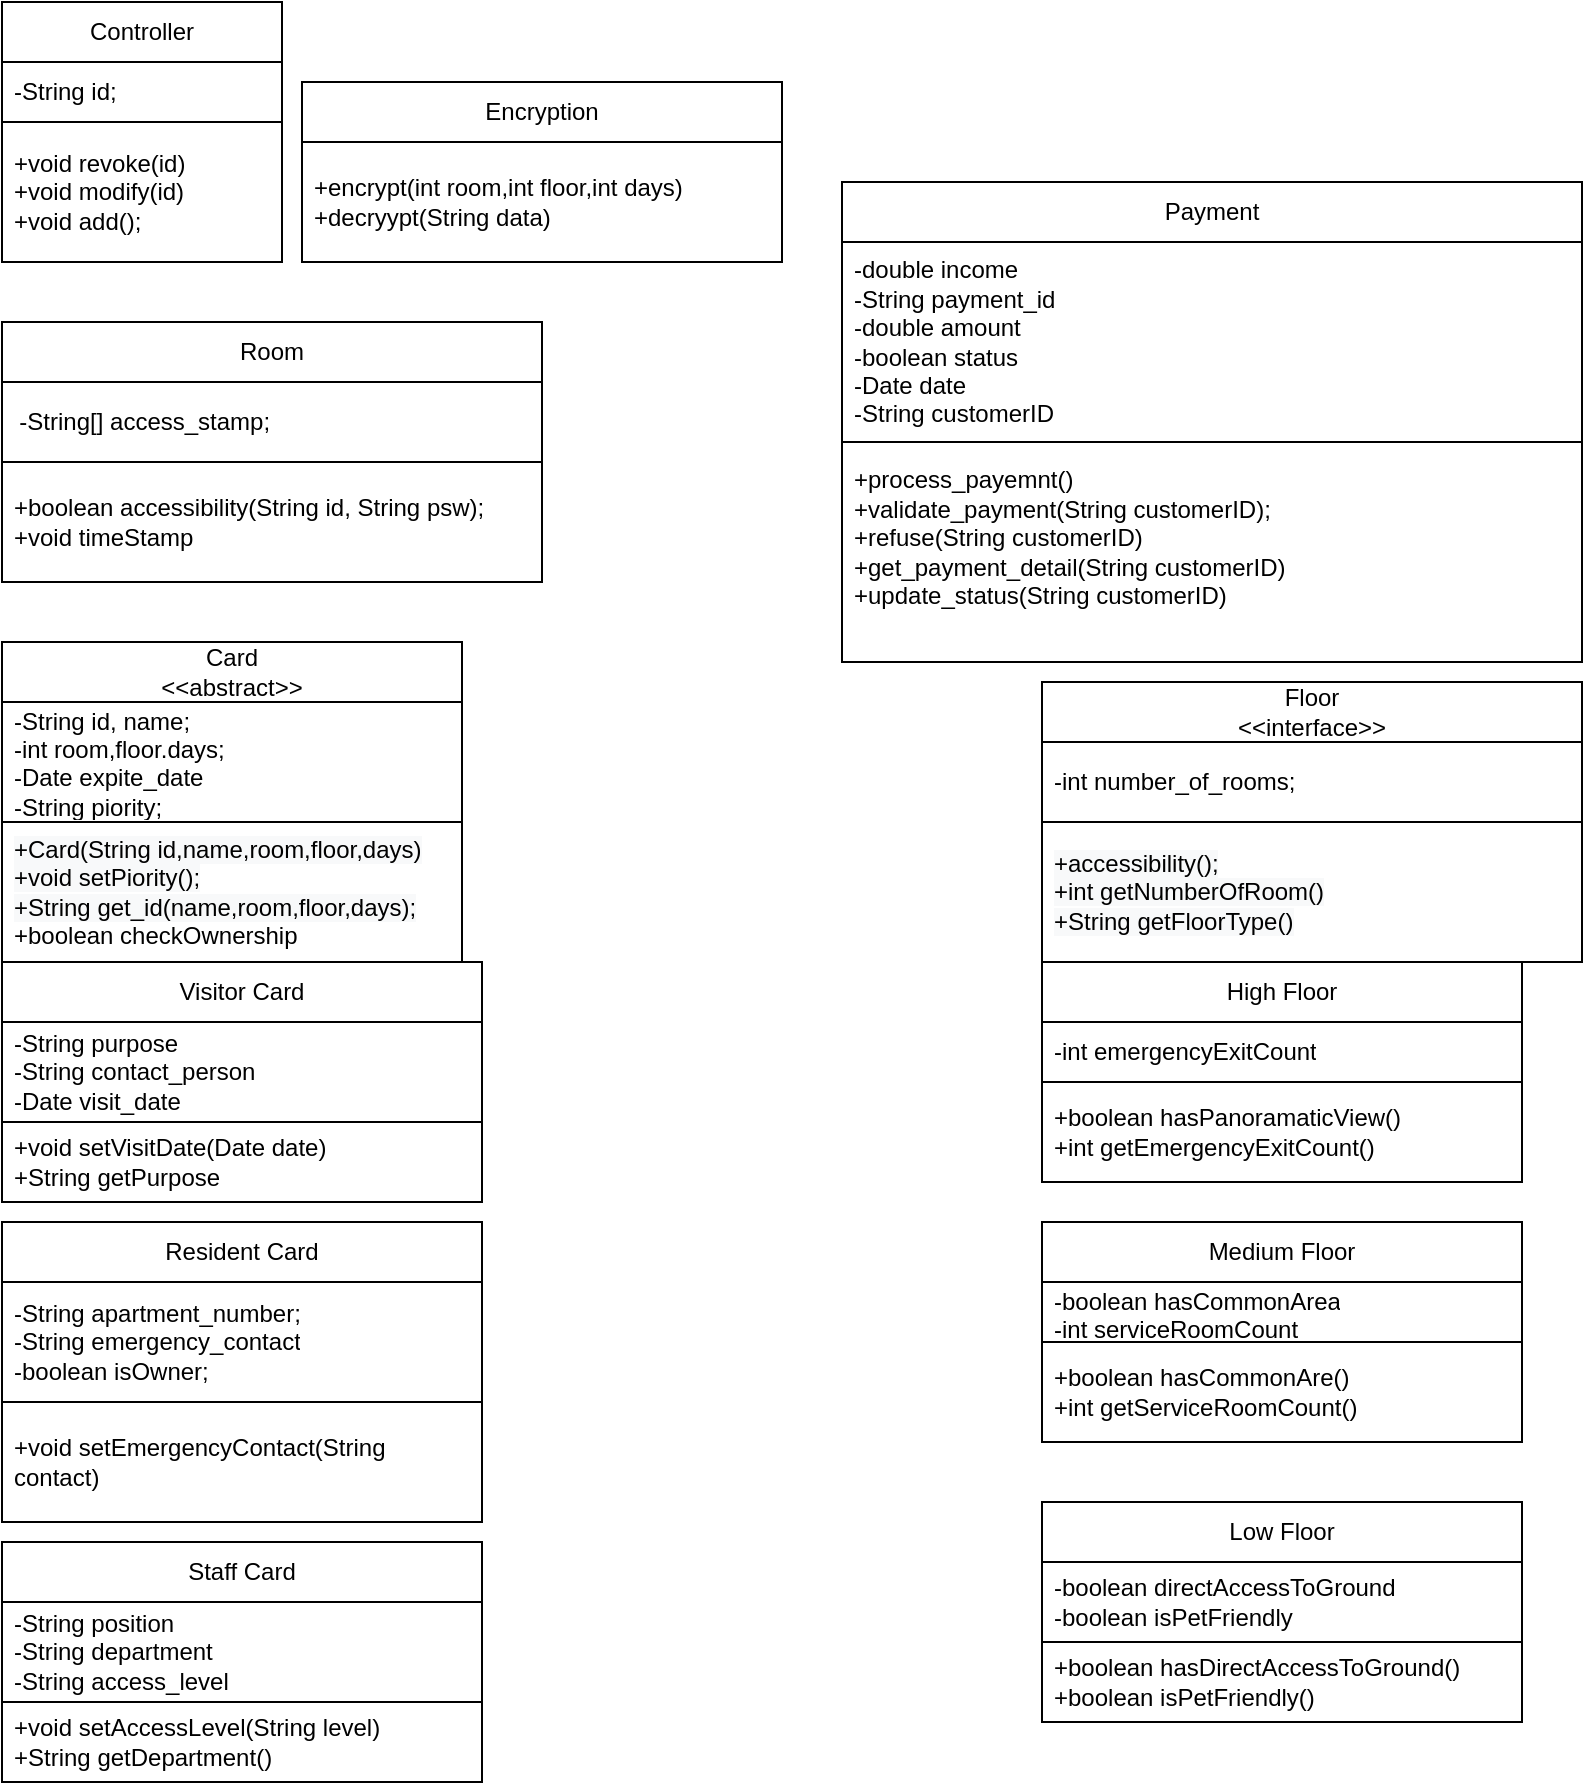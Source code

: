 <mxfile version="26.0.11" pages="2">
  <diagram name="Class Diagram" id="qlHlNt20jAi97m47eOz_">
    <mxGraphModel dx="1268" dy="548" grid="1" gridSize="10" guides="1" tooltips="1" connect="1" arrows="1" fold="1" page="1" pageScale="1" pageWidth="827" pageHeight="1169" math="0" shadow="0">
      <root>
        <mxCell id="0" />
        <mxCell id="1" parent="0" />
        <mxCell id="y-SvWCfo5q85lOwizFng-1" value="Controller" style="swimlane;fontStyle=0;childLayout=stackLayout;horizontal=1;startSize=30;horizontalStack=0;resizeParent=1;resizeParentMax=0;resizeLast=0;collapsible=1;marginBottom=0;whiteSpace=wrap;html=1;" parent="1" vertex="1">
          <mxGeometry x="10" y="90" width="140" height="130" as="geometry" />
        </mxCell>
        <mxCell id="y-SvWCfo5q85lOwizFng-2" value="-String id;" style="text;strokeColor=default;fillColor=none;align=left;verticalAlign=middle;spacingLeft=4;spacingRight=4;overflow=hidden;points=[[0,0.5],[1,0.5]];portConstraint=eastwest;rotatable=0;whiteSpace=wrap;html=1;" parent="y-SvWCfo5q85lOwizFng-1" vertex="1">
          <mxGeometry y="30" width="140" height="30" as="geometry" />
        </mxCell>
        <mxCell id="y-SvWCfo5q85lOwizFng-3" value="+void revoke(id)&lt;div&gt;+void modify(id)&lt;/div&gt;&lt;div&gt;+void add();&lt;/div&gt;" style="text;strokeColor=none;fillColor=none;align=left;verticalAlign=middle;spacingLeft=4;spacingRight=4;overflow=hidden;points=[[0,0.5],[1,0.5]];portConstraint=eastwest;rotatable=0;whiteSpace=wrap;html=1;" parent="y-SvWCfo5q85lOwizFng-1" vertex="1">
          <mxGeometry y="60" width="140" height="70" as="geometry" />
        </mxCell>
        <mxCell id="y-SvWCfo5q85lOwizFng-5" value="Card&lt;div&gt;&amp;lt;&amp;lt;abstract&amp;gt;&amp;gt;&lt;/div&gt;" style="swimlane;fontStyle=0;childLayout=stackLayout;horizontal=1;startSize=30;horizontalStack=0;resizeParent=1;resizeParentMax=0;resizeLast=0;collapsible=1;marginBottom=0;whiteSpace=wrap;html=1;" parent="1" vertex="1">
          <mxGeometry x="10" y="410" width="230" height="160" as="geometry" />
        </mxCell>
        <mxCell id="y-SvWCfo5q85lOwizFng-6" value="-String id,&lt;span style=&quot;background-color: transparent; color: light-dark(rgb(0, 0, 0), rgb(255, 255, 255));&quot;&gt;&amp;nbsp;name;&lt;/span&gt;&lt;div&gt;&lt;span style=&quot;background-color: transparent; color: light-dark(rgb(0, 0, 0), rgb(255, 255, 255));&quot;&gt;-int room,floor.days;&lt;/span&gt;&lt;/div&gt;&lt;div&gt;-Date expite_date&lt;/div&gt;&lt;div&gt;-String piority;&lt;/div&gt;" style="text;strokeColor=default;fillColor=none;align=left;verticalAlign=middle;spacingLeft=4;spacingRight=4;overflow=hidden;points=[[0,0.5],[1,0.5]];portConstraint=eastwest;rotatable=0;whiteSpace=wrap;html=1;" parent="y-SvWCfo5q85lOwizFng-5" vertex="1">
          <mxGeometry y="30" width="230" height="60" as="geometry" />
        </mxCell>
        <mxCell id="y-SvWCfo5q85lOwizFng-7" value="&lt;span style=&quot;font-family: Helvetica, &amp;quot;VP Default&amp;quot;; text-wrap-mode: nowrap; background-color: rgb(248, 249, 250);&quot;&gt;+Card(String id,name,room,floor,days)&lt;/span&gt;&lt;div&gt;&lt;span style=&quot;font-family: Helvetica, &amp;quot;VP Default&amp;quot;; text-wrap-mode: nowrap; background-color: rgb(248, 249, 250);&quot;&gt;+void setPiority();&lt;/span&gt;&lt;/div&gt;&lt;div&gt;&lt;span style=&quot;font-family: Helvetica, &amp;quot;VP Default&amp;quot;; text-wrap-mode: nowrap; background-color: rgb(248, 249, 250);&quot;&gt;+String get_id(name,room,floor,days);&lt;/span&gt;&lt;/div&gt;&lt;div&gt;+boolean checkOwnership&lt;/div&gt;" style="text;strokeColor=none;fillColor=none;align=left;verticalAlign=middle;spacingLeft=4;spacingRight=4;overflow=hidden;points=[[0,0.5],[1,0.5]];portConstraint=eastwest;rotatable=0;whiteSpace=wrap;html=1;" parent="y-SvWCfo5q85lOwizFng-5" vertex="1">
          <mxGeometry y="90" width="230" height="70" as="geometry" />
        </mxCell>
        <mxCell id="y-SvWCfo5q85lOwizFng-8" value="Room" style="swimlane;fontStyle=0;childLayout=stackLayout;horizontal=1;startSize=30;horizontalStack=0;resizeParent=1;resizeParentMax=0;resizeLast=0;collapsible=1;marginBottom=0;whiteSpace=wrap;html=1;" parent="1" vertex="1">
          <mxGeometry x="10" y="250" width="270" height="130" as="geometry" />
        </mxCell>
        <mxCell id="tZlIAjcOYNDqhvPwYanH-1" value="&amp;nbsp; -String[] access_stamp;" style="rounded=0;whiteSpace=wrap;html=1;align=left;" vertex="1" parent="y-SvWCfo5q85lOwizFng-8">
          <mxGeometry y="30" width="270" height="40" as="geometry" />
        </mxCell>
        <mxCell id="y-SvWCfo5q85lOwizFng-9" value="+boolean accessibility(String id, String psw);&lt;div&gt;+void timeStamp&lt;/div&gt;" style="text;strokeColor=default;fillColor=none;align=left;verticalAlign=middle;spacingLeft=4;spacingRight=4;overflow=hidden;points=[[0,0.5],[1,0.5]];portConstraint=eastwest;rotatable=0;whiteSpace=wrap;html=1;" parent="y-SvWCfo5q85lOwizFng-8" vertex="1">
          <mxGeometry y="70" width="270" height="60" as="geometry" />
        </mxCell>
        <mxCell id="y-SvWCfo5q85lOwizFng-11" value="&lt;div&gt;Floor&lt;/div&gt;&lt;div&gt;&amp;lt;&amp;lt;interface&amp;gt;&amp;gt;&lt;/div&gt;" style="swimlane;fontStyle=0;childLayout=stackLayout;horizontal=1;startSize=30;horizontalStack=0;resizeParent=1;resizeParentMax=0;resizeLast=0;collapsible=1;marginBottom=0;whiteSpace=wrap;html=1;" parent="1" vertex="1">
          <mxGeometry x="530" y="430" width="270" height="140" as="geometry" />
        </mxCell>
        <mxCell id="y-SvWCfo5q85lOwizFng-12" value="-int number_of_rooms;" style="text;strokeColor=default;fillColor=none;align=left;verticalAlign=middle;spacingLeft=4;spacingRight=4;overflow=hidden;points=[[0,0.5],[1,0.5]];portConstraint=eastwest;rotatable=0;whiteSpace=wrap;html=1;" parent="y-SvWCfo5q85lOwizFng-11" vertex="1">
          <mxGeometry y="30" width="270" height="40" as="geometry" />
        </mxCell>
        <mxCell id="y-SvWCfo5q85lOwizFng-13" value="&lt;span style=&quot;font-family: Helvetica, &amp;quot;VP Default&amp;quot;; text-wrap-mode: nowrap; background-color: rgb(248, 249, 250);&quot;&gt;+accessibility();&lt;/span&gt;&lt;div&gt;&lt;span style=&quot;font-family: Helvetica, &amp;quot;VP Default&amp;quot;; text-wrap-mode: nowrap; background-color: rgb(248, 249, 250);&quot;&gt;+int getNumberOfRoom()&lt;/span&gt;&lt;/div&gt;&lt;div&gt;&lt;span style=&quot;font-family: Helvetica, &amp;quot;VP Default&amp;quot;; text-wrap-mode: nowrap; background-color: rgb(248, 249, 250);&quot;&gt;+String getFloorType()&lt;/span&gt;&lt;/div&gt;" style="text;strokeColor=none;fillColor=none;align=left;verticalAlign=middle;spacingLeft=4;spacingRight=4;overflow=hidden;points=[[0,0.5],[1,0.5]];portConstraint=eastwest;rotatable=0;whiteSpace=wrap;html=1;" parent="y-SvWCfo5q85lOwizFng-11" vertex="1">
          <mxGeometry y="70" width="270" height="70" as="geometry" />
        </mxCell>
        <mxCell id="RcCSG31y4jdmKqtV_dJ5-1" value="Encryption" style="swimlane;fontStyle=0;childLayout=stackLayout;horizontal=1;startSize=30;horizontalStack=0;resizeParent=1;resizeParentMax=0;resizeLast=0;collapsible=1;marginBottom=0;whiteSpace=wrap;html=1;" parent="1" vertex="1">
          <mxGeometry x="160" y="130" width="240" height="90" as="geometry" />
        </mxCell>
        <mxCell id="RcCSG31y4jdmKqtV_dJ5-2" value="+encrypt(int room,int floor,int days)&lt;div&gt;+decryypt(String data)&lt;/div&gt;" style="text;strokeColor=default;fillColor=none;align=left;verticalAlign=middle;spacingLeft=4;spacingRight=4;overflow=hidden;points=[[0,0.5],[1,0.5]];portConstraint=eastwest;rotatable=0;whiteSpace=wrap;html=1;" parent="RcCSG31y4jdmKqtV_dJ5-1" vertex="1">
          <mxGeometry y="30" width="240" height="60" as="geometry" />
        </mxCell>
        <mxCell id="PWi2DXcLwxLqQovD3UQW-1" value="Payment" style="swimlane;fontStyle=0;childLayout=stackLayout;horizontal=1;startSize=30;horizontalStack=0;resizeParent=1;resizeParentMax=0;resizeLast=0;collapsible=1;marginBottom=0;whiteSpace=wrap;html=1;" parent="1" vertex="1">
          <mxGeometry x="430" y="180" width="370" height="240" as="geometry" />
        </mxCell>
        <mxCell id="PWi2DXcLwxLqQovD3UQW-2" value="-double income&lt;div&gt;-String payment_id&lt;/div&gt;&lt;div&gt;-double amount&lt;/div&gt;&lt;div&gt;-boolean status&lt;/div&gt;&lt;div&gt;-Date date&lt;/div&gt;&lt;div&gt;-String customerID&lt;/div&gt;" style="text;strokeColor=none;fillColor=none;align=left;verticalAlign=middle;spacingLeft=4;spacingRight=4;overflow=hidden;points=[[0,0.5],[1,0.5]];portConstraint=eastwest;rotatable=0;whiteSpace=wrap;html=1;" parent="PWi2DXcLwxLqQovD3UQW-1" vertex="1">
          <mxGeometry y="30" width="370" height="100" as="geometry" />
        </mxCell>
        <mxCell id="PWi2DXcLwxLqQovD3UQW-3" value="&lt;div&gt;+process_payemnt()&lt;/div&gt;&lt;div&gt;+validate_payment(String customerID);&lt;/div&gt;&lt;div&gt;+refuse(String customerID)&lt;/div&gt;&lt;div&gt;+get_payment_detail(String customerID)&lt;/div&gt;&lt;div&gt;+update_status(String customerID)&lt;/div&gt;&lt;div&gt;&lt;div&gt;&lt;br&gt;&lt;/div&gt;&lt;/div&gt;" style="text;strokeColor=#000000;fillColor=none;align=left;verticalAlign=middle;spacingLeft=4;spacingRight=4;overflow=hidden;points=[[0,0.5],[1,0.5]];portConstraint=eastwest;rotatable=0;whiteSpace=wrap;html=1;" parent="PWi2DXcLwxLqQovD3UQW-1" vertex="1">
          <mxGeometry y="130" width="370" height="110" as="geometry" />
        </mxCell>
        <mxCell id="2xHM3Do_ysHgiprt3n6D-1" value="Visitor Card" style="swimlane;fontStyle=0;childLayout=stackLayout;horizontal=1;startSize=30;horizontalStack=0;resizeParent=1;resizeParentMax=0;resizeLast=0;collapsible=1;marginBottom=0;whiteSpace=wrap;html=1;" parent="1" vertex="1">
          <mxGeometry x="10" y="570" width="240" height="120" as="geometry" />
        </mxCell>
        <mxCell id="2xHM3Do_ysHgiprt3n6D-2" value="-String purpose&lt;div&gt;-String contact_person&lt;/div&gt;&lt;div&gt;-Date visit_date&lt;/div&gt;" style="text;strokeColor=#000000;fillColor=none;align=left;verticalAlign=middle;spacingLeft=4;spacingRight=4;overflow=hidden;points=[[0,0.5],[1,0.5]];portConstraint=eastwest;rotatable=0;whiteSpace=wrap;html=1;" parent="2xHM3Do_ysHgiprt3n6D-1" vertex="1">
          <mxGeometry y="30" width="240" height="50" as="geometry" />
        </mxCell>
        <mxCell id="2xHM3Do_ysHgiprt3n6D-3" value="+void setVisitDate(Date date)&lt;div&gt;+String getPurpose&lt;/div&gt;" style="text;strokeColor=none;fillColor=none;align=left;verticalAlign=middle;spacingLeft=4;spacingRight=4;overflow=hidden;points=[[0,0.5],[1,0.5]];portConstraint=eastwest;rotatable=0;whiteSpace=wrap;html=1;" parent="2xHM3Do_ysHgiprt3n6D-1" vertex="1">
          <mxGeometry y="80" width="240" height="40" as="geometry" />
        </mxCell>
        <mxCell id="2xHM3Do_ysHgiprt3n6D-5" value="Resident Card" style="swimlane;fontStyle=0;childLayout=stackLayout;horizontal=1;startSize=30;horizontalStack=0;resizeParent=1;resizeParentMax=0;resizeLast=0;collapsible=1;marginBottom=0;whiteSpace=wrap;html=1;" parent="1" vertex="1">
          <mxGeometry x="10" y="700" width="240" height="150" as="geometry" />
        </mxCell>
        <mxCell id="2xHM3Do_ysHgiprt3n6D-6" value="-String apartment_number;&lt;div&gt;-String emergency_contact&lt;/div&gt;&lt;div&gt;-boolean isOwner;&lt;/div&gt;" style="text;strokeColor=#000000;fillColor=none;align=left;verticalAlign=middle;spacingLeft=4;spacingRight=4;overflow=hidden;points=[[0,0.5],[1,0.5]];portConstraint=eastwest;rotatable=0;whiteSpace=wrap;html=1;" parent="2xHM3Do_ysHgiprt3n6D-5" vertex="1">
          <mxGeometry y="30" width="240" height="60" as="geometry" />
        </mxCell>
        <mxCell id="2xHM3Do_ysHgiprt3n6D-7" value="+void setEmergencyContact(String contact)" style="text;strokeColor=none;fillColor=none;align=left;verticalAlign=middle;spacingLeft=4;spacingRight=4;overflow=hidden;points=[[0,0.5],[1,0.5]];portConstraint=eastwest;rotatable=0;whiteSpace=wrap;html=1;" parent="2xHM3Do_ysHgiprt3n6D-5" vertex="1">
          <mxGeometry y="90" width="240" height="60" as="geometry" />
        </mxCell>
        <mxCell id="2xHM3Do_ysHgiprt3n6D-9" value="Staff Card" style="swimlane;fontStyle=0;childLayout=stackLayout;horizontal=1;startSize=30;horizontalStack=0;resizeParent=1;resizeParentMax=0;resizeLast=0;collapsible=1;marginBottom=0;whiteSpace=wrap;html=1;" parent="1" vertex="1">
          <mxGeometry x="10" y="860" width="240" height="120" as="geometry" />
        </mxCell>
        <mxCell id="2xHM3Do_ysHgiprt3n6D-10" value="-String position&lt;div&gt;-String department&lt;/div&gt;&lt;div&gt;-String access_level&lt;/div&gt;" style="text;strokeColor=#000000;fillColor=none;align=left;verticalAlign=middle;spacingLeft=4;spacingRight=4;overflow=hidden;points=[[0,0.5],[1,0.5]];portConstraint=eastwest;rotatable=0;whiteSpace=wrap;html=1;" parent="2xHM3Do_ysHgiprt3n6D-9" vertex="1">
          <mxGeometry y="30" width="240" height="50" as="geometry" />
        </mxCell>
        <mxCell id="2xHM3Do_ysHgiprt3n6D-11" value="+void setAccessLevel(String level)&lt;div&gt;+String getDepartment()&lt;/div&gt;" style="text;strokeColor=none;fillColor=none;align=left;verticalAlign=middle;spacingLeft=4;spacingRight=4;overflow=hidden;points=[[0,0.5],[1,0.5]];portConstraint=eastwest;rotatable=0;whiteSpace=wrap;html=1;" parent="2xHM3Do_ysHgiprt3n6D-9" vertex="1">
          <mxGeometry y="80" width="240" height="40" as="geometry" />
        </mxCell>
        <mxCell id="2xHM3Do_ysHgiprt3n6D-13" value="High Floor" style="swimlane;fontStyle=0;childLayout=stackLayout;horizontal=1;startSize=30;horizontalStack=0;resizeParent=1;resizeParentMax=0;resizeLast=0;collapsible=1;marginBottom=0;whiteSpace=wrap;html=1;" parent="1" vertex="1">
          <mxGeometry x="530" y="570" width="240" height="110" as="geometry" />
        </mxCell>
        <mxCell id="2xHM3Do_ysHgiprt3n6D-14" value="-int emergencyExitCount" style="text;strokeColor=#000000;fillColor=none;align=left;verticalAlign=middle;spacingLeft=4;spacingRight=4;overflow=hidden;points=[[0,0.5],[1,0.5]];portConstraint=eastwest;rotatable=0;whiteSpace=wrap;html=1;" parent="2xHM3Do_ysHgiprt3n6D-13" vertex="1">
          <mxGeometry y="30" width="240" height="30" as="geometry" />
        </mxCell>
        <mxCell id="2xHM3Do_ysHgiprt3n6D-15" value="+boolean hasPanoramaticView()&lt;div&gt;+int getEmergencyExitCount()&lt;/div&gt;" style="text;strokeColor=none;fillColor=none;align=left;verticalAlign=middle;spacingLeft=4;spacingRight=4;overflow=hidden;points=[[0,0.5],[1,0.5]];portConstraint=eastwest;rotatable=0;whiteSpace=wrap;html=1;" parent="2xHM3Do_ysHgiprt3n6D-13" vertex="1">
          <mxGeometry y="60" width="240" height="50" as="geometry" />
        </mxCell>
        <mxCell id="2xHM3Do_ysHgiprt3n6D-17" value="Medium Floor" style="swimlane;fontStyle=0;childLayout=stackLayout;horizontal=1;startSize=30;horizontalStack=0;resizeParent=1;resizeParentMax=0;resizeLast=0;collapsible=1;marginBottom=0;whiteSpace=wrap;html=1;" parent="1" vertex="1">
          <mxGeometry x="530" y="700" width="240" height="110" as="geometry" />
        </mxCell>
        <mxCell id="2xHM3Do_ysHgiprt3n6D-18" value="-boolean hasCommonArea&lt;div&gt;-int serviceRoomCount&lt;/div&gt;" style="text;strokeColor=#000000;fillColor=none;align=left;verticalAlign=middle;spacingLeft=4;spacingRight=4;overflow=hidden;points=[[0,0.5],[1,0.5]];portConstraint=eastwest;rotatable=0;whiteSpace=wrap;html=1;" parent="2xHM3Do_ysHgiprt3n6D-17" vertex="1">
          <mxGeometry y="30" width="240" height="30" as="geometry" />
        </mxCell>
        <mxCell id="2xHM3Do_ysHgiprt3n6D-19" value="+boolean hasCommonAre()&lt;div&gt;+int getServiceRoomCount()&lt;/div&gt;" style="text;strokeColor=none;fillColor=none;align=left;verticalAlign=middle;spacingLeft=4;spacingRight=4;overflow=hidden;points=[[0,0.5],[1,0.5]];portConstraint=eastwest;rotatable=0;whiteSpace=wrap;html=1;" parent="2xHM3Do_ysHgiprt3n6D-17" vertex="1">
          <mxGeometry y="60" width="240" height="50" as="geometry" />
        </mxCell>
        <mxCell id="2xHM3Do_ysHgiprt3n6D-21" value="Low Floor" style="swimlane;fontStyle=0;childLayout=stackLayout;horizontal=1;startSize=30;horizontalStack=0;resizeParent=1;resizeParentMax=0;resizeLast=0;collapsible=1;marginBottom=0;whiteSpace=wrap;html=1;" parent="1" vertex="1">
          <mxGeometry x="530" y="840" width="240" height="110" as="geometry" />
        </mxCell>
        <mxCell id="2xHM3Do_ysHgiprt3n6D-22" value="-boolean directAccessToGround&lt;div&gt;-boolean isPetFriendly&lt;/div&gt;" style="text;strokeColor=#000000;fillColor=none;align=left;verticalAlign=middle;spacingLeft=4;spacingRight=4;overflow=hidden;points=[[0,0.5],[1,0.5]];portConstraint=eastwest;rotatable=0;whiteSpace=wrap;html=1;" parent="2xHM3Do_ysHgiprt3n6D-21" vertex="1">
          <mxGeometry y="30" width="240" height="40" as="geometry" />
        </mxCell>
        <mxCell id="2xHM3Do_ysHgiprt3n6D-23" value="+boolean hasDirectAccessToGround()&lt;div&gt;+boolean isPetFriendly()&lt;/div&gt;" style="text;strokeColor=none;fillColor=none;align=left;verticalAlign=middle;spacingLeft=4;spacingRight=4;overflow=hidden;points=[[0,0.5],[1,0.5]];portConstraint=eastwest;rotatable=0;whiteSpace=wrap;html=1;" parent="2xHM3Do_ysHgiprt3n6D-21" vertex="1">
          <mxGeometry y="70" width="240" height="40" as="geometry" />
        </mxCell>
      </root>
    </mxGraphModel>
  </diagram>
  <diagram id="lfJiYg0M11JxcyN0ooip" name="Floor Design">
    <mxGraphModel dx="1602" dy="1862" grid="1" gridSize="10" guides="1" tooltips="1" connect="1" arrows="1" fold="1" page="1" pageScale="1" pageWidth="827" pageHeight="1169" math="0" shadow="0">
      <root>
        <mxCell id="0" />
        <mxCell id="1" parent="0" />
        <mxCell id="mFvGlVtoTpP8wasY9F8A-60" value="" style="rounded=0;whiteSpace=wrap;html=1;" vertex="1" parent="1">
          <mxGeometry x="39" y="-20" width="750" height="550" as="geometry" />
        </mxCell>
        <mxCell id="mFvGlVtoTpP8wasY9F8A-96" value="" style="rounded=0;whiteSpace=wrap;html=1;" vertex="1" parent="1">
          <mxGeometry x="45" y="30" width="485" height="490" as="geometry" />
        </mxCell>
        <mxCell id="uWIFXWLxCq9EKp6TS9mN-58" value="" style="group" vertex="1" connectable="0" parent="1">
          <mxGeometry x="39" y="-1160" width="750" height="550" as="geometry" />
        </mxCell>
        <mxCell id="uWIFXWLxCq9EKp6TS9mN-57" value="" style="rounded=0;whiteSpace=wrap;html=1;" vertex="1" parent="uWIFXWLxCq9EKp6TS9mN-58">
          <mxGeometry width="750" height="550" as="geometry" />
        </mxCell>
        <mxCell id="uWIFXWLxCq9EKp6TS9mN-53" value="" style="group" vertex="1" connectable="0" parent="uWIFXWLxCq9EKp6TS9mN-58">
          <mxGeometry x="100" y="50" width="610" height="480" as="geometry" />
        </mxCell>
        <mxCell id="uWIFXWLxCq9EKp6TS9mN-3" value="Common Area&lt;div&gt;-Pet friendly&lt;/div&gt;" style="whiteSpace=wrap;html=1;aspect=fixed;fillColor=light-dark(#B3B3B3,var(--ge-dark-color, #121212));" vertex="1" parent="uWIFXWLxCq9EKp6TS9mN-53">
          <mxGeometry x="410" y="130" width="200" height="200" as="geometry" />
        </mxCell>
        <mxCell id="uWIFXWLxCq9EKp6TS9mN-21" value="" style="group" vertex="1" connectable="0" parent="uWIFXWLxCq9EKp6TS9mN-53">
          <mxGeometry x="160" y="410" width="450" height="70" as="geometry" />
        </mxCell>
        <mxCell id="uWIFXWLxCq9EKp6TS9mN-29" value="" style="rounded=0;whiteSpace=wrap;html=1;" vertex="1" parent="uWIFXWLxCq9EKp6TS9mN-21">
          <mxGeometry x="-30" y="-40" width="480" height="110" as="geometry" />
        </mxCell>
        <mxCell id="uWIFXWLxCq9EKp6TS9mN-14" value="ROOM" style="whiteSpace=wrap;html=1;aspect=fixed;" vertex="1" parent="uWIFXWLxCq9EKp6TS9mN-21">
          <mxGeometry x="30" width="70" height="70" as="geometry" />
        </mxCell>
        <mxCell id="uWIFXWLxCq9EKp6TS9mN-15" value="ROOM" style="whiteSpace=wrap;html=1;aspect=fixed;" vertex="1" parent="uWIFXWLxCq9EKp6TS9mN-21">
          <mxGeometry x="100" width="70" height="70" as="geometry" />
        </mxCell>
        <mxCell id="uWIFXWLxCq9EKp6TS9mN-16" value="ROOM" style="whiteSpace=wrap;html=1;aspect=fixed;" vertex="1" parent="uWIFXWLxCq9EKp6TS9mN-21">
          <mxGeometry x="170" width="70" height="70" as="geometry" />
        </mxCell>
        <mxCell id="uWIFXWLxCq9EKp6TS9mN-17" value="ROOM" style="whiteSpace=wrap;html=1;aspect=fixed;" vertex="1" parent="uWIFXWLxCq9EKp6TS9mN-21">
          <mxGeometry x="240" width="70" height="70" as="geometry" />
        </mxCell>
        <mxCell id="uWIFXWLxCq9EKp6TS9mN-18" value="ROOM" style="whiteSpace=wrap;html=1;aspect=fixed;" vertex="1" parent="uWIFXWLxCq9EKp6TS9mN-21">
          <mxGeometry x="310" width="70" height="70" as="geometry" />
        </mxCell>
        <mxCell id="uWIFXWLxCq9EKp6TS9mN-19" value="ROOM" style="whiteSpace=wrap;html=1;aspect=fixed;" vertex="1" parent="uWIFXWLxCq9EKp6TS9mN-21">
          <mxGeometry x="380" width="70" height="70" as="geometry" />
        </mxCell>
        <mxCell id="uWIFXWLxCq9EKp6TS9mN-30" value="DOOR" style="rounded=0;whiteSpace=wrap;html=1;" vertex="1" parent="uWIFXWLxCq9EKp6TS9mN-53">
          <mxGeometry x="130" y="360" width="70" height="10" as="geometry" />
        </mxCell>
        <mxCell id="uWIFXWLxCq9EKp6TS9mN-40" value="" style="group" vertex="1" connectable="0" parent="uWIFXWLxCq9EKp6TS9mN-53">
          <mxGeometry x="130" width="480" height="110" as="geometry" />
        </mxCell>
        <mxCell id="uWIFXWLxCq9EKp6TS9mN-32" value="" style="rounded=0;whiteSpace=wrap;html=1;" vertex="1" parent="uWIFXWLxCq9EKp6TS9mN-40">
          <mxGeometry width="480" height="110" as="geometry" />
        </mxCell>
        <mxCell id="uWIFXWLxCq9EKp6TS9mN-31" value="" style="group" vertex="1" connectable="0" parent="uWIFXWLxCq9EKp6TS9mN-40">
          <mxGeometry x="30" width="450" height="70" as="geometry" />
        </mxCell>
        <mxCell id="uWIFXWLxCq9EKp6TS9mN-33" value="ROOM" style="whiteSpace=wrap;html=1;aspect=fixed;" vertex="1" parent="uWIFXWLxCq9EKp6TS9mN-31">
          <mxGeometry x="30" width="70" height="70" as="geometry" />
        </mxCell>
        <mxCell id="uWIFXWLxCq9EKp6TS9mN-34" value="ROOM" style="whiteSpace=wrap;html=1;aspect=fixed;" vertex="1" parent="uWIFXWLxCq9EKp6TS9mN-31">
          <mxGeometry x="100" width="70" height="70" as="geometry" />
        </mxCell>
        <mxCell id="uWIFXWLxCq9EKp6TS9mN-35" value="ROOM" style="whiteSpace=wrap;html=1;aspect=fixed;" vertex="1" parent="uWIFXWLxCq9EKp6TS9mN-31">
          <mxGeometry x="170" width="70" height="70" as="geometry" />
        </mxCell>
        <mxCell id="uWIFXWLxCq9EKp6TS9mN-36" value="ROOM" style="whiteSpace=wrap;html=1;aspect=fixed;" vertex="1" parent="uWIFXWLxCq9EKp6TS9mN-31">
          <mxGeometry x="240" width="70" height="70" as="geometry" />
        </mxCell>
        <mxCell id="uWIFXWLxCq9EKp6TS9mN-37" value="ROOM" style="whiteSpace=wrap;html=1;aspect=fixed;" vertex="1" parent="uWIFXWLxCq9EKp6TS9mN-31">
          <mxGeometry x="310" width="70" height="70" as="geometry" />
        </mxCell>
        <mxCell id="uWIFXWLxCq9EKp6TS9mN-38" value="ROOM" style="whiteSpace=wrap;html=1;aspect=fixed;" vertex="1" parent="uWIFXWLxCq9EKp6TS9mN-31">
          <mxGeometry x="380" width="70" height="70" as="geometry" />
        </mxCell>
        <mxCell id="uWIFXWLxCq9EKp6TS9mN-50" value="DOOR" style="rounded=0;whiteSpace=wrap;html=1;" vertex="1" parent="uWIFXWLxCq9EKp6TS9mN-53">
          <mxGeometry x="130" y="110" width="70" height="10" as="geometry" />
        </mxCell>
        <mxCell id="uWIFXWLxCq9EKp6TS9mN-54" value="LOW FLOOR" style="text;html=1;align=center;verticalAlign=middle;whiteSpace=wrap;rounded=0;" vertex="1" parent="uWIFXWLxCq9EKp6TS9mN-58">
          <mxGeometry x="240" width="226" height="30" as="geometry" />
        </mxCell>
        <mxCell id="uWIFXWLxCq9EKp6TS9mN-51" value="Elevator" style="whiteSpace=wrap;html=1;aspect=fixed;fillColor=light-dark(#B3B3B3,var(--ge-dark-color, #121212));" vertex="1" parent="uWIFXWLxCq9EKp6TS9mN-58">
          <mxGeometry x="121" y="50" width="110" height="110" as="geometry" />
        </mxCell>
        <mxCell id="uWIFXWLxCq9EKp6TS9mN-52" value="Stair" style="whiteSpace=wrap;html=1;aspect=fixed;fillColor=light-dark(#B3B3B3,var(--ge-dark-color, #121212));" vertex="1" parent="uWIFXWLxCq9EKp6TS9mN-58">
          <mxGeometry x="11" y="50" width="110" height="110" as="geometry" />
        </mxCell>
        <mxCell id="mFvGlVtoTpP8wasY9F8A-58" value="" style="group" vertex="1" connectable="0" parent="1">
          <mxGeometry x="39" y="-590" width="750" height="550" as="geometry" />
        </mxCell>
        <mxCell id="mFvGlVtoTpP8wasY9F8A-2" value="" style="rounded=0;whiteSpace=wrap;html=1;" vertex="1" parent="mFvGlVtoTpP8wasY9F8A-58">
          <mxGeometry width="750" height="550" as="geometry" />
        </mxCell>
        <mxCell id="mFvGlVtoTpP8wasY9F8A-24" value="MEDIUM FLOOR" style="text;html=1;align=center;verticalAlign=middle;whiteSpace=wrap;rounded=0;" vertex="1" parent="mFvGlVtoTpP8wasY9F8A-58">
          <mxGeometry x="240" width="226" height="30" as="geometry" />
        </mxCell>
        <mxCell id="mFvGlVtoTpP8wasY9F8A-25" value="Elevator" style="whiteSpace=wrap;html=1;aspect=fixed;fillColor=light-dark(#B3B3B3,var(--ge-dark-color, #121212));" vertex="1" parent="mFvGlVtoTpP8wasY9F8A-58">
          <mxGeometry x="121" y="50" width="110" height="110" as="geometry" />
        </mxCell>
        <mxCell id="mFvGlVtoTpP8wasY9F8A-26" value="Stair" style="whiteSpace=wrap;html=1;aspect=fixed;fillColor=light-dark(#B3B3B3,var(--ge-dark-color, #121212));" vertex="1" parent="mFvGlVtoTpP8wasY9F8A-58">
          <mxGeometry x="11" y="50" width="110" height="110" as="geometry" />
        </mxCell>
        <mxCell id="mFvGlVtoTpP8wasY9F8A-41" value="ROOM" style="whiteSpace=wrap;html=1;aspect=fixed;" vertex="1" parent="mFvGlVtoTpP8wasY9F8A-58">
          <mxGeometry x="313" y="50" width="80" height="80" as="geometry" />
        </mxCell>
        <mxCell id="mFvGlVtoTpP8wasY9F8A-42" value="ROOM" style="whiteSpace=wrap;html=1;aspect=fixed;" vertex="1" parent="mFvGlVtoTpP8wasY9F8A-58">
          <mxGeometry x="393" y="50" width="80" height="80" as="geometry" />
        </mxCell>
        <mxCell id="mFvGlVtoTpP8wasY9F8A-43" value="ROOM" style="whiteSpace=wrap;html=1;aspect=fixed;" vertex="1" parent="mFvGlVtoTpP8wasY9F8A-58">
          <mxGeometry x="473" y="50" width="80" height="80" as="geometry" />
        </mxCell>
        <mxCell id="mFvGlVtoTpP8wasY9F8A-44" value="ROOM" style="whiteSpace=wrap;html=1;aspect=fixed;" vertex="1" parent="mFvGlVtoTpP8wasY9F8A-58">
          <mxGeometry x="553" y="50" width="80" height="80" as="geometry" />
        </mxCell>
        <mxCell id="mFvGlVtoTpP8wasY9F8A-45" value="ROOM" style="whiteSpace=wrap;html=1;aspect=fixed;" vertex="1" parent="mFvGlVtoTpP8wasY9F8A-58">
          <mxGeometry x="633" y="169.5" width="80" height="80" as="geometry" />
        </mxCell>
        <mxCell id="mFvGlVtoTpP8wasY9F8A-46" value="ROOM" style="whiteSpace=wrap;html=1;aspect=fixed;" vertex="1" parent="mFvGlVtoTpP8wasY9F8A-58">
          <mxGeometry x="633" y="249.5" width="80" height="80" as="geometry" />
        </mxCell>
        <mxCell id="mFvGlVtoTpP8wasY9F8A-47" value="ROOM" style="whiteSpace=wrap;html=1;aspect=fixed;" vertex="1" parent="mFvGlVtoTpP8wasY9F8A-58">
          <mxGeometry x="633" y="329.5" width="80" height="80" as="geometry" />
        </mxCell>
        <mxCell id="mFvGlVtoTpP8wasY9F8A-48" value="EMERGENCY" style="whiteSpace=wrap;html=1;aspect=fixed;fillColor=light-dark(#CC0000,var(--ge-dark-color, #121212));" vertex="1" parent="mFvGlVtoTpP8wasY9F8A-58">
          <mxGeometry x="633" y="409.5" width="80" height="80" as="geometry" />
        </mxCell>
        <mxCell id="mFvGlVtoTpP8wasY9F8A-49" value="COMMON AREA&lt;div&gt;-non-pet&lt;/div&gt;" style="rounded=0;whiteSpace=wrap;html=1;fillColor=light-dark(#B3B3B3,var(--ge-dark-color, #121212));" vertex="1" parent="mFvGlVtoTpP8wasY9F8A-58">
          <mxGeometry x="11" y="249.5" width="460" height="240.5" as="geometry" />
        </mxCell>
        <mxCell id="mFvGlVtoTpP8wasY9F8A-50" value="ROOM" style="whiteSpace=wrap;html=1;aspect=fixed;" vertex="1" parent="mFvGlVtoTpP8wasY9F8A-58">
          <mxGeometry x="313" y="169.5" width="80" height="80" as="geometry" />
        </mxCell>
        <mxCell id="mFvGlVtoTpP8wasY9F8A-51" value="ROOM" style="whiteSpace=wrap;html=1;aspect=fixed;" vertex="1" parent="mFvGlVtoTpP8wasY9F8A-58">
          <mxGeometry x="393" y="169.5" width="80" height="80" as="geometry" />
        </mxCell>
        <mxCell id="mFvGlVtoTpP8wasY9F8A-52" value="ROOM" style="whiteSpace=wrap;html=1;aspect=fixed;" vertex="1" parent="mFvGlVtoTpP8wasY9F8A-58">
          <mxGeometry x="473" y="169.5" width="80" height="80" as="geometry" />
        </mxCell>
        <mxCell id="mFvGlVtoTpP8wasY9F8A-53" value="ROOM" style="whiteSpace=wrap;html=1;aspect=fixed;" vertex="1" parent="mFvGlVtoTpP8wasY9F8A-58">
          <mxGeometry x="473" y="249.5" width="80" height="80" as="geometry" />
        </mxCell>
        <mxCell id="mFvGlVtoTpP8wasY9F8A-54" value="ROOM" style="whiteSpace=wrap;html=1;aspect=fixed;" vertex="1" parent="mFvGlVtoTpP8wasY9F8A-58">
          <mxGeometry x="473" y="329.5" width="80" height="80" as="geometry" />
        </mxCell>
        <mxCell id="mFvGlVtoTpP8wasY9F8A-55" value="ROOM" style="whiteSpace=wrap;html=1;aspect=fixed;" vertex="1" parent="mFvGlVtoTpP8wasY9F8A-58">
          <mxGeometry x="473" y="410" width="80" height="80" as="geometry" />
        </mxCell>
        <mxCell id="mFvGlVtoTpP8wasY9F8A-56" value="EMERGENCY" style="whiteSpace=wrap;html=1;aspect=fixed;fillColor=light-dark(#CC0000,var(--ge-dark-color, #121212));" vertex="1" parent="mFvGlVtoTpP8wasY9F8A-58">
          <mxGeometry x="633" y="50" width="80" height="80" as="geometry" />
        </mxCell>
        <mxCell id="mFvGlVtoTpP8wasY9F8A-61" value="HIGH FLOOR" style="text;html=1;align=center;verticalAlign=middle;whiteSpace=wrap;rounded=0;" vertex="1" parent="1">
          <mxGeometry x="279" y="-20" width="226" height="30" as="geometry" />
        </mxCell>
        <mxCell id="mFvGlVtoTpP8wasY9F8A-62" value="Elevator" style="whiteSpace=wrap;html=1;aspect=fixed;fillColor=light-dark(#B3B3B3,var(--ge-dark-color, #121212));" vertex="1" parent="1">
          <mxGeometry x="160" y="30" width="110" height="110" as="geometry" />
        </mxCell>
        <mxCell id="mFvGlVtoTpP8wasY9F8A-63" value="Stair" style="whiteSpace=wrap;html=1;aspect=fixed;fillColor=light-dark(#B3B3B3,var(--ge-dark-color, #121212));" vertex="1" parent="1">
          <mxGeometry x="50" y="30" width="110" height="110" as="geometry" />
        </mxCell>
        <mxCell id="mFvGlVtoTpP8wasY9F8A-80" value="Common Area&lt;div&gt;-Swimming pool&lt;/div&gt;&lt;div&gt;-roof top&lt;/div&gt;" style="rounded=0;whiteSpace=wrap;html=1;fillColor=light-dark(#66FFFF,var(--ge-dark-color, #121212));" vertex="1" parent="1">
          <mxGeometry x="530" y="30" width="240" height="470" as="geometry" />
        </mxCell>
        <mxCell id="mFvGlVtoTpP8wasY9F8A-82" value="ROOM" style="whiteSpace=wrap;html=1;aspect=fixed;" vertex="1" parent="1">
          <mxGeometry x="50" y="200" width="80" height="80" as="geometry" />
        </mxCell>
        <mxCell id="mFvGlVtoTpP8wasY9F8A-83" value="ROOM" style="whiteSpace=wrap;html=1;aspect=fixed;" vertex="1" parent="1">
          <mxGeometry x="50" y="280" width="80" height="80" as="geometry" />
        </mxCell>
        <mxCell id="mFvGlVtoTpP8wasY9F8A-84" value="ROOM" style="whiteSpace=wrap;html=1;aspect=fixed;" vertex="1" parent="1">
          <mxGeometry x="50" y="360" width="80" height="80" as="geometry" />
        </mxCell>
        <mxCell id="mFvGlVtoTpP8wasY9F8A-85" value="EMERGENCY" style="whiteSpace=wrap;html=1;aspect=fixed;fillColor=light-dark(#CC0000,var(--ge-dark-color, #121212));" vertex="1" parent="1">
          <mxGeometry x="50" y="440" width="80" height="80" as="geometry" />
        </mxCell>
        <mxCell id="mFvGlVtoTpP8wasY9F8A-86" value="ROOM" style="whiteSpace=wrap;html=1;aspect=fixed;" vertex="1" parent="1">
          <mxGeometry x="190" y="440" width="80" height="80" as="geometry" />
        </mxCell>
        <mxCell id="mFvGlVtoTpP8wasY9F8A-87" value="ROOM" style="whiteSpace=wrap;html=1;aspect=fixed;" vertex="1" parent="1">
          <mxGeometry x="190" y="360" width="80" height="80" as="geometry" />
        </mxCell>
        <mxCell id="mFvGlVtoTpP8wasY9F8A-88" value="ROOM" style="whiteSpace=wrap;html=1;aspect=fixed;" vertex="1" parent="1">
          <mxGeometry x="190" y="280" width="80" height="80" as="geometry" />
        </mxCell>
        <mxCell id="mFvGlVtoTpP8wasY9F8A-89" value="ROOM" style="whiteSpace=wrap;html=1;aspect=fixed;" vertex="1" parent="1">
          <mxGeometry x="270" y="280" width="80" height="80" as="geometry" />
        </mxCell>
        <mxCell id="mFvGlVtoTpP8wasY9F8A-90" value="ROOM" style="whiteSpace=wrap;html=1;aspect=fixed;" vertex="1" parent="1">
          <mxGeometry x="270" y="360" width="80" height="80" as="geometry" />
        </mxCell>
        <mxCell id="mFvGlVtoTpP8wasY9F8A-91" value="ROOM" style="whiteSpace=wrap;html=1;aspect=fixed;" vertex="1" parent="1">
          <mxGeometry x="270" y="440" width="80" height="80" as="geometry" />
        </mxCell>
        <mxCell id="mFvGlVtoTpP8wasY9F8A-92" value="ROOM" style="whiteSpace=wrap;html=1;aspect=fixed;" vertex="1" parent="1">
          <mxGeometry x="190" y="200" width="80" height="80" as="geometry" />
        </mxCell>
        <mxCell id="mFvGlVtoTpP8wasY9F8A-93" value="ROOM" style="whiteSpace=wrap;html=1;aspect=fixed;" vertex="1" parent="1">
          <mxGeometry x="270" y="200" width="80" height="80" as="geometry" />
        </mxCell>
        <mxCell id="mFvGlVtoTpP8wasY9F8A-94" value="EMERGENCY" style="whiteSpace=wrap;html=1;aspect=fixed;fillColor=light-dark(#CC0000,var(--ge-dark-color, #121212));" vertex="1" parent="1">
          <mxGeometry x="270" y="30" width="80" height="80" as="geometry" />
        </mxCell>
        <mxCell id="mFvGlVtoTpP8wasY9F8A-97" value="ROOM" style="whiteSpace=wrap;html=1;aspect=fixed;" vertex="1" parent="1">
          <mxGeometry x="370" y="30" width="80" height="80" as="geometry" />
        </mxCell>
        <mxCell id="mFvGlVtoTpP8wasY9F8A-98" value="ROOM" style="whiteSpace=wrap;html=1;aspect=fixed;" vertex="1" parent="1">
          <mxGeometry x="450" y="30" width="80" height="80" as="geometry" />
        </mxCell>
        <mxCell id="mFvGlVtoTpP8wasY9F8A-99" value="ROOM" style="whiteSpace=wrap;html=1;aspect=fixed;" vertex="1" parent="1">
          <mxGeometry x="450" y="200" width="80" height="80" as="geometry" />
        </mxCell>
        <mxCell id="mFvGlVtoTpP8wasY9F8A-100" value="ROOM" style="whiteSpace=wrap;html=1;aspect=fixed;" vertex="1" parent="1">
          <mxGeometry x="450" y="280" width="80" height="80" as="geometry" />
        </mxCell>
        <mxCell id="mFvGlVtoTpP8wasY9F8A-101" value="ROOM" style="whiteSpace=wrap;html=1;aspect=fixed;" vertex="1" parent="1">
          <mxGeometry x="450" y="360" width="80" height="80" as="geometry" />
        </mxCell>
        <mxCell id="mFvGlVtoTpP8wasY9F8A-102" value="EMERGENCY" style="whiteSpace=wrap;html=1;aspect=fixed;fillColor=light-dark(#CC0000,var(--ge-dark-color, #121212));" vertex="1" parent="1">
          <mxGeometry x="450" y="440" width="80" height="80" as="geometry" />
        </mxCell>
        <mxCell id="mFvGlVtoTpP8wasY9F8A-103" value="DOOR" style="rounded=0;whiteSpace=wrap;html=1;" vertex="1" parent="1">
          <mxGeometry x="520" y="120" width="20" height="70" as="geometry" />
        </mxCell>
      </root>
    </mxGraphModel>
  </diagram>
</mxfile>
